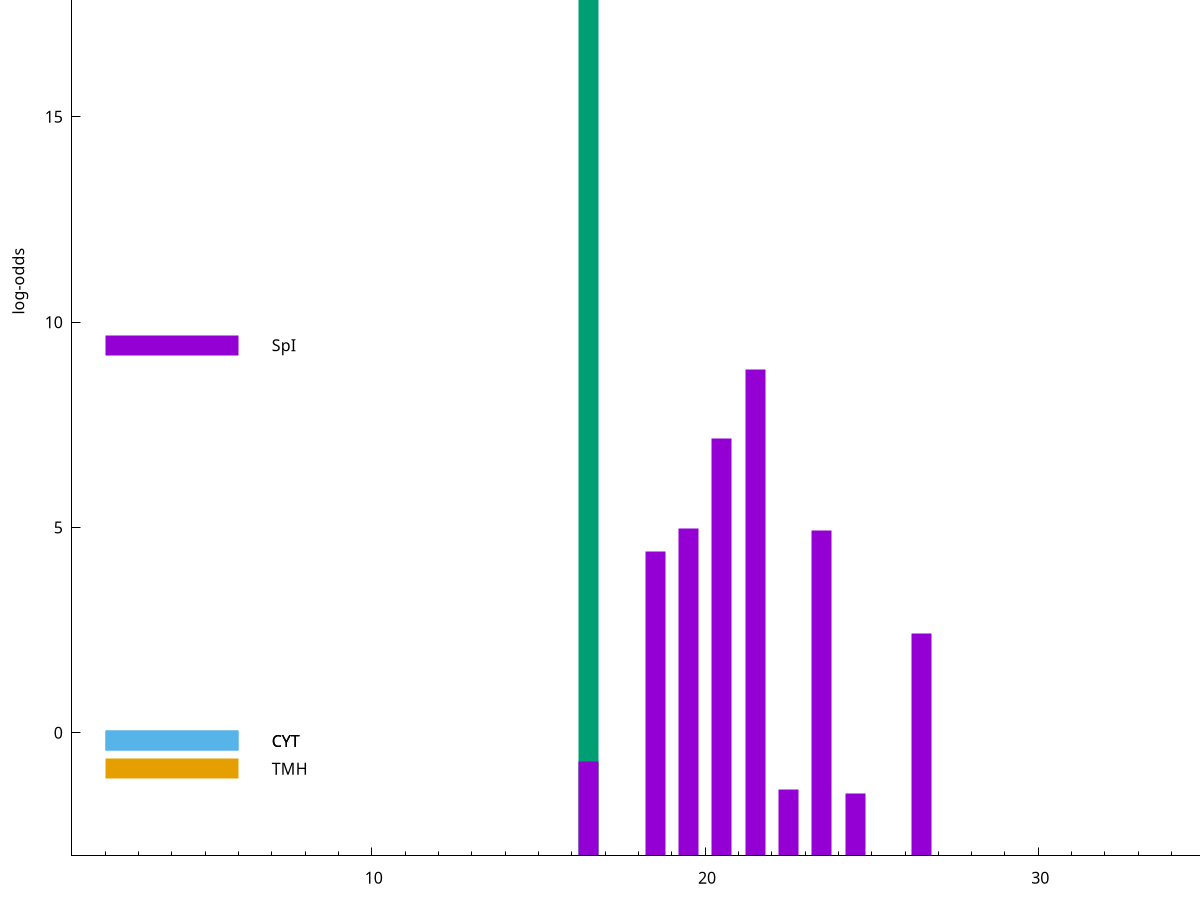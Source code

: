 set title "LipoP predictions for SRR5666568.gff"
set size 2., 1.4
set xrange [1:70] 
set mxtics 10
set yrange [-3:25]
set y2range [0:28]
set ylabel "log-odds"
set term postscript eps color solid "Helvetica" 30
set output "SRR5666568.gff105.eps"
set arrow from 2,22.571 to 6,22.571 nohead lt 2 lw 20
set label "SpII" at 7,22.571
set arrow from 2,9.44027 to 6,9.44027 nohead lt 1 lw 20
set label "SpI" at 7,9.44027
set arrow from 2,-0.200913 to 6,-0.200913 nohead lt 3 lw 20
set label "CYT" at 7,-0.200913
set arrow from 2,-0.200913 to 6,-0.200913 nohead lt 3 lw 20
set label "CYT" at 7,-0.200913
set arrow from 2,-0.878177 to 6,-0.878177 nohead lt 4 lw 20
set label "TMH" at 7,-0.878177
set arrow from 2,22.571 to 6,22.571 nohead lt 2 lw 20
set label "SpII" at 7,22.571
# NOTE: The scores below are the log-odds scores with the threshold
# NOTE: subtracted (a hack to make gnuplot make the histogram all
# NOTE: look nice).
plot "-" axes x1y2 title "" with impulses lt 2 lw 20, "-" axes x1y2 title "" with impulses lt 1 lw 20
16.500000 25.571000
e
21.500000 11.851720
20.500000 10.158460
19.500000 7.976210
23.500000 7.915260
18.500000 7.411370
26.500000 5.406810
16.500000 2.305541
22.500000 1.619310
24.500000 1.523430
e
exit
